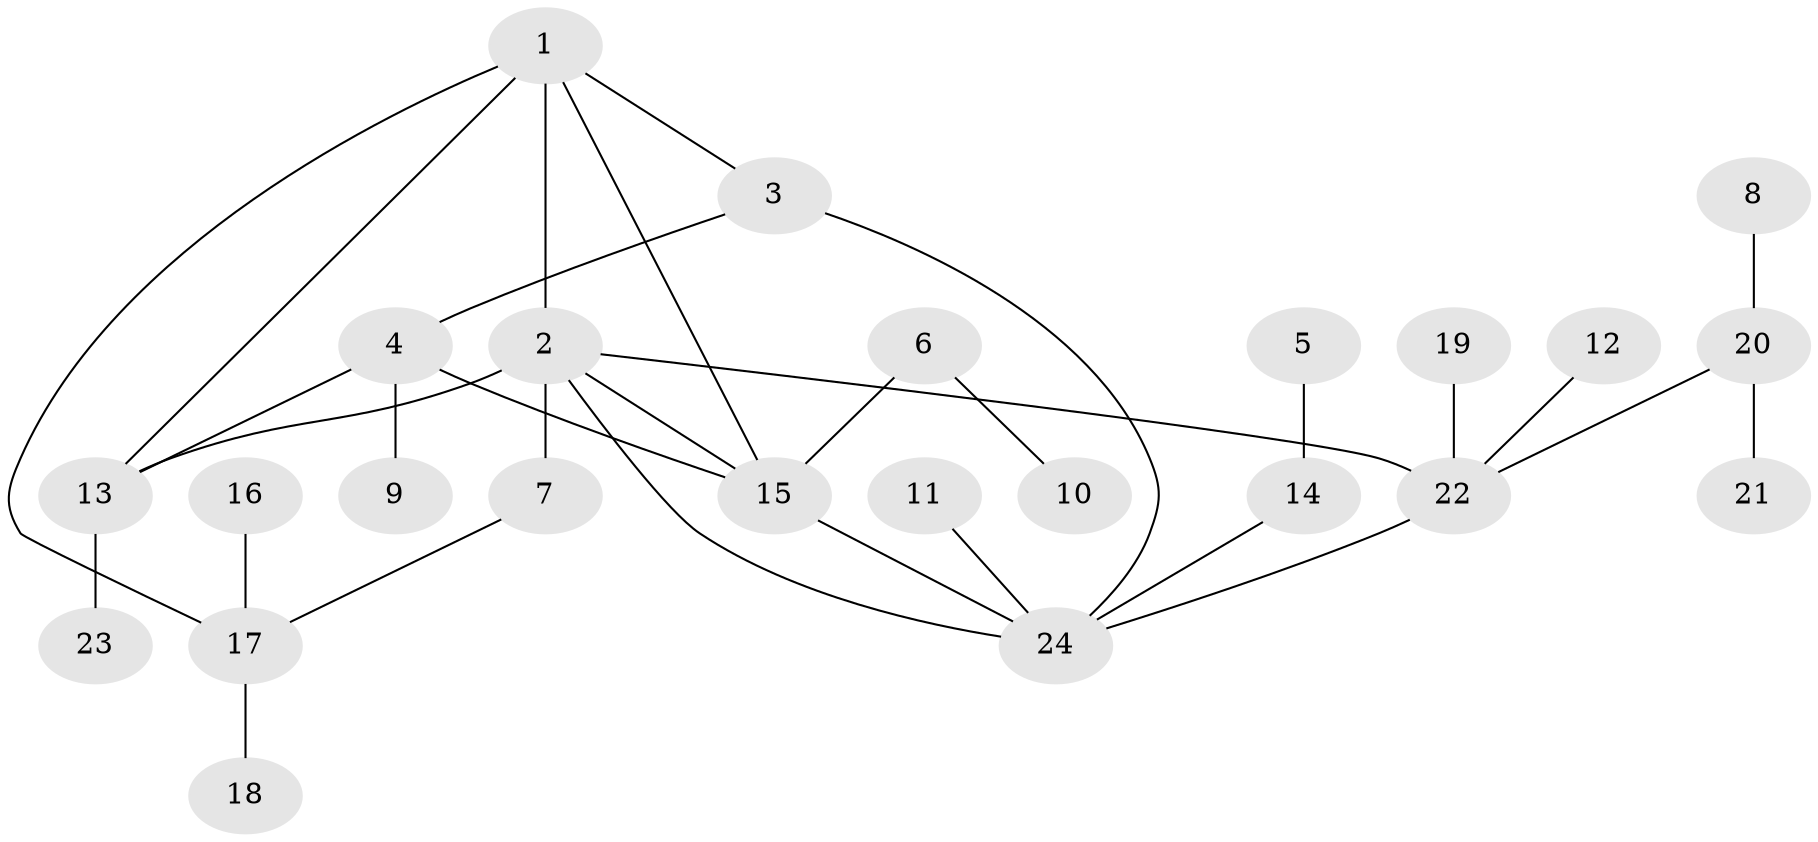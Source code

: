 // original degree distribution, {4: 0.0851063829787234, 6: 0.0851063829787234, 3: 0.06382978723404255, 5: 0.02127659574468085, 7: 0.0425531914893617, 2: 0.19148936170212766, 1: 0.5106382978723404}
// Generated by graph-tools (version 1.1) at 2025/02/03/09/25 03:02:33]
// undirected, 24 vertices, 31 edges
graph export_dot {
graph [start="1"]
  node [color=gray90,style=filled];
  1;
  2;
  3;
  4;
  5;
  6;
  7;
  8;
  9;
  10;
  11;
  12;
  13;
  14;
  15;
  16;
  17;
  18;
  19;
  20;
  21;
  22;
  23;
  24;
  1 -- 2 [weight=1.0];
  1 -- 3 [weight=1.0];
  1 -- 13 [weight=1.0];
  1 -- 15 [weight=1.0];
  1 -- 17 [weight=1.0];
  2 -- 7 [weight=2.0];
  2 -- 13 [weight=1.0];
  2 -- 15 [weight=1.0];
  2 -- 22 [weight=1.0];
  2 -- 24 [weight=1.0];
  3 -- 4 [weight=1.0];
  3 -- 24 [weight=1.0];
  4 -- 9 [weight=1.0];
  4 -- 13 [weight=1.0];
  4 -- 15 [weight=1.0];
  5 -- 14 [weight=1.0];
  6 -- 10 [weight=1.0];
  6 -- 15 [weight=1.0];
  7 -- 17 [weight=1.0];
  8 -- 20 [weight=1.0];
  11 -- 24 [weight=1.0];
  12 -- 22 [weight=1.0];
  13 -- 23 [weight=1.0];
  14 -- 24 [weight=1.0];
  15 -- 24 [weight=1.0];
  16 -- 17 [weight=1.0];
  17 -- 18 [weight=1.0];
  19 -- 22 [weight=1.0];
  20 -- 21 [weight=1.0];
  20 -- 22 [weight=1.0];
  22 -- 24 [weight=1.0];
}
